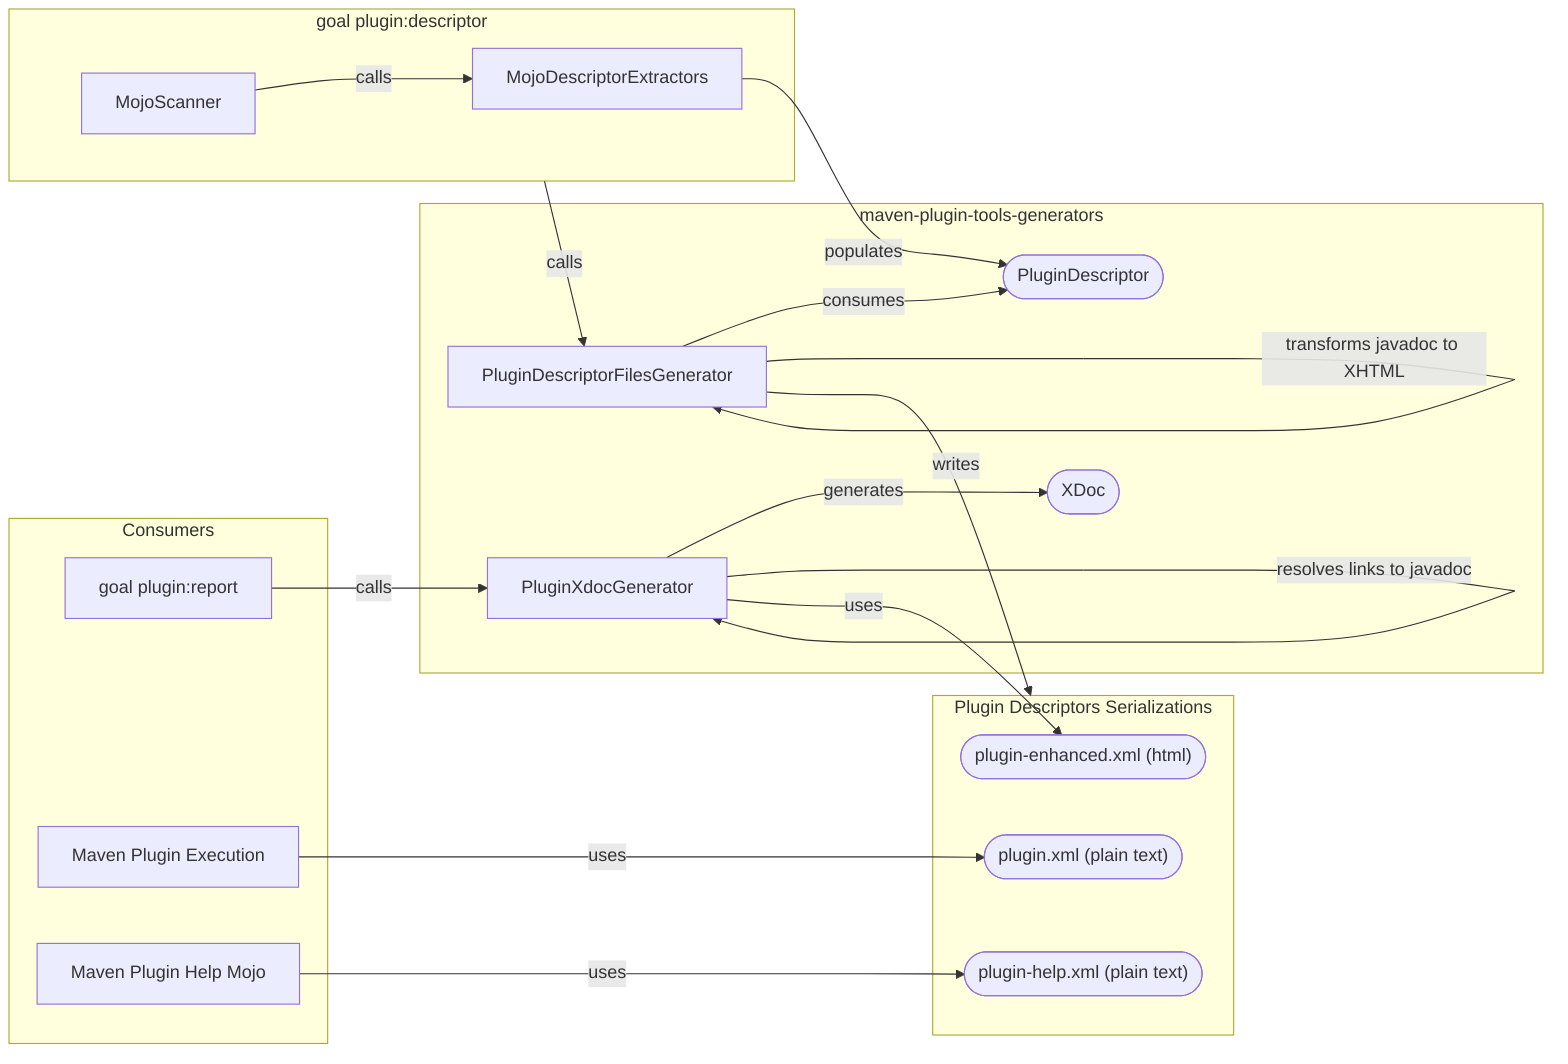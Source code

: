%% mermaid (https://mermaid-js.github.io/mermaid/#/) diagram
flowchart LR
    subgraph producer["goal plugin:descriptor"]
        P2["MojoScanner"]--> |calls| P3["MojoDescriptorExtractors"]
    end
    producer --> |calls|G2
    P4(["PluginDescriptor"])
    P3 --> |populates| P4
    subgraph output["Plugin Descriptors Serializations"]
         O1(["plugin.xml (plain text)"])
         O2(["plugin-help.xml (plain text)"])
         O3(["plugin-enhanced.xml (html)"])
    end 
    subgraph generators["maven-plugin-tools-generators"]
        G1["PluginXdocGenerator"] --> |generates| R2([XDoc])
        G1 --> |resolves links to javadoc| G1
        G1 --> |uses| O3
        G2["PluginDescriptorFilesGenerator"] --> |consumes| P4
        G2 --> |transforms javadoc to XHTML| G2
    end
    G2 --> |writes| output
    subgraph consumers["Consumers"]
        C1["goal plugin:report"] --> |calls| G1
        C2[Maven Plugin Execution] --> |uses| O1
        C3[Maven Plugin Help Mojo] --> |uses| O2
    end